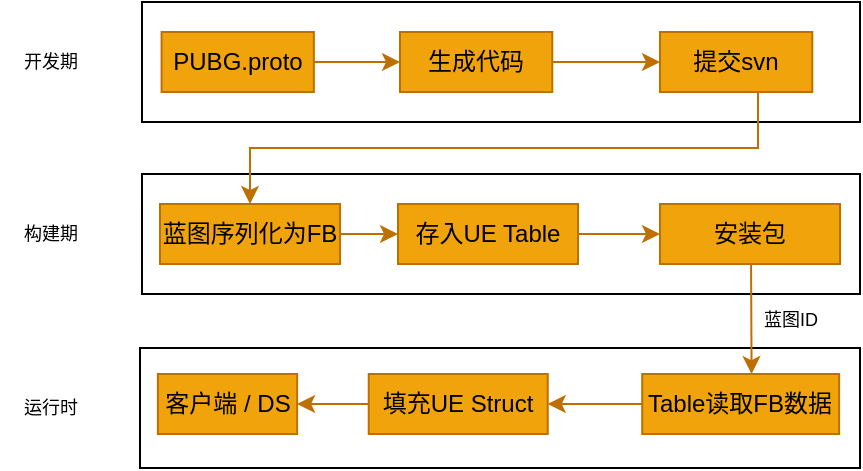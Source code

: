 <mxfile version="12.9.7" type="github">
  <diagram id="S4QJ8JYzNLD0_FDSVlSB" name="Page-1">
    <mxGraphModel dx="1422" dy="762" grid="1" gridSize="10" guides="1" tooltips="1" connect="1" arrows="1" fold="1" page="1" pageScale="1" pageWidth="827" pageHeight="1169" math="0" shadow="0">
      <root>
        <mxCell id="0" />
        <mxCell id="1" parent="0" />
        <mxCell id="5odIk9DSI-TOIc7SmUsg-1" value="" style="group" vertex="1" connectable="0" parent="1">
          <mxGeometry x="190" y="260" width="360" height="60" as="geometry" />
        </mxCell>
        <mxCell id="5odIk9DSI-TOIc7SmUsg-2" value="" style="rounded=0;whiteSpace=wrap;html=1;fontSize=9;fontColor=#FFFFFF;" vertex="1" parent="5odIk9DSI-TOIc7SmUsg-1">
          <mxGeometry width="360" height="60" as="geometry" />
        </mxCell>
        <mxCell id="5odIk9DSI-TOIc7SmUsg-3" value="&lt;font color=&quot;#000000&quot;&gt;Table读取FB数据&lt;/font&gt;" style="rounded=0;whiteSpace=wrap;html=1;fillColor=#f0a30a;strokeColor=#BD7000;fontColor=#FFFFFF;" vertex="1" parent="5odIk9DSI-TOIc7SmUsg-1">
          <mxGeometry x="251.105" y="13" width="98.453" height="30" as="geometry" />
        </mxCell>
        <mxCell id="5odIk9DSI-TOIc7SmUsg-4" value="&lt;font color=&quot;#000000&quot;&gt;填充UE Struct&lt;/font&gt;" style="rounded=0;whiteSpace=wrap;html=1;fillColor=#f0a30a;strokeColor=#BD7000;fontColor=#FFFFFF;" vertex="1" parent="5odIk9DSI-TOIc7SmUsg-1">
          <mxGeometry x="114.365" y="13" width="89.503" height="30" as="geometry" />
        </mxCell>
        <mxCell id="5odIk9DSI-TOIc7SmUsg-5" value="&lt;font color=&quot;#000000&quot;&gt;客户端 / DS&lt;/font&gt;" style="rounded=0;whiteSpace=wrap;html=1;fillColor=#f0a30a;strokeColor=#BD7000;fontColor=#FFFFFF;" vertex="1" parent="5odIk9DSI-TOIc7SmUsg-1">
          <mxGeometry x="8.95" y="13" width="69.613" height="30" as="geometry" />
        </mxCell>
        <mxCell id="5odIk9DSI-TOIc7SmUsg-6" style="edgeStyle=orthogonalEdgeStyle;rounded=0;orthogonalLoop=1;jettySize=auto;html=1;exitX=0;exitY=0.5;exitDx=0;exitDy=0;entryX=1;entryY=0.5;entryDx=0;entryDy=0;fontSize=9;fontColor=#FFFFFF;fillColor=#f0a30a;strokeColor=#BD7000;" edge="1" parent="5odIk9DSI-TOIc7SmUsg-1" source="5odIk9DSI-TOIc7SmUsg-3" target="5odIk9DSI-TOIc7SmUsg-4">
          <mxGeometry relative="1" as="geometry" />
        </mxCell>
        <mxCell id="5odIk9DSI-TOIc7SmUsg-7" style="edgeStyle=orthogonalEdgeStyle;rounded=0;orthogonalLoop=1;jettySize=auto;html=1;entryX=1;entryY=0.5;entryDx=0;entryDy=0;fontSize=9;fontColor=#FFFFFF;fillColor=#f0a30a;strokeColor=#BD7000;" edge="1" parent="5odIk9DSI-TOIc7SmUsg-1" source="5odIk9DSI-TOIc7SmUsg-4" target="5odIk9DSI-TOIc7SmUsg-5">
          <mxGeometry relative="1" as="geometry" />
        </mxCell>
        <mxCell id="5odIk9DSI-TOIc7SmUsg-8" value="" style="rounded=0;whiteSpace=wrap;html=1;fontSize=9;fontColor=#FFFFFF;" vertex="1" parent="1">
          <mxGeometry x="191" y="173" width="359" height="60" as="geometry" />
        </mxCell>
        <mxCell id="5odIk9DSI-TOIc7SmUsg-9" style="edgeStyle=orthogonalEdgeStyle;rounded=0;orthogonalLoop=1;jettySize=auto;html=1;entryX=0;entryY=0.5;entryDx=0;entryDy=0;fontSize=9;fontColor=#FFFFFF;fillColor=#f0a30a;strokeColor=#BD7000;" edge="1" parent="1" source="5odIk9DSI-TOIc7SmUsg-10" target="5odIk9DSI-TOIc7SmUsg-12">
          <mxGeometry relative="1" as="geometry" />
        </mxCell>
        <mxCell id="5odIk9DSI-TOIc7SmUsg-10" value="&lt;font color=&quot;#000000&quot;&gt;蓝图序列化为FB&lt;/font&gt;" style="rounded=0;whiteSpace=wrap;html=1;fillColor=#f0a30a;strokeColor=#BD7000;fontColor=#FFFFFF;" vertex="1" parent="1">
          <mxGeometry x="200" y="188" width="90" height="30" as="geometry" />
        </mxCell>
        <mxCell id="5odIk9DSI-TOIc7SmUsg-11" style="edgeStyle=orthogonalEdgeStyle;rounded=0;orthogonalLoop=1;jettySize=auto;html=1;entryX=0;entryY=0.5;entryDx=0;entryDy=0;fontSize=9;fontColor=#FFFFFF;fillColor=#f0a30a;strokeColor=#BD7000;" edge="1" parent="1" source="5odIk9DSI-TOIc7SmUsg-12" target="5odIk9DSI-TOIc7SmUsg-13">
          <mxGeometry relative="1" as="geometry" />
        </mxCell>
        <mxCell id="5odIk9DSI-TOIc7SmUsg-12" value="&lt;font color=&quot;#000000&quot;&gt;存入UE Table&lt;/font&gt;" style="rounded=0;whiteSpace=wrap;html=1;fillColor=#f0a30a;strokeColor=#BD7000;fontColor=#FFFFFF;" vertex="1" parent="1">
          <mxGeometry x="319" y="188" width="90" height="30" as="geometry" />
        </mxCell>
        <mxCell id="5odIk9DSI-TOIc7SmUsg-13" value="&lt;font color=&quot;#000000&quot;&gt;安装包&lt;/font&gt;" style="rounded=0;whiteSpace=wrap;html=1;fillColor=#f0a30a;strokeColor=#BD7000;fontColor=#FFFFFF;" vertex="1" parent="1">
          <mxGeometry x="450" y="188" width="90" height="30" as="geometry" />
        </mxCell>
        <mxCell id="5odIk9DSI-TOIc7SmUsg-14" value="&lt;font color=&quot;#000000&quot;&gt;蓝图ID&lt;/font&gt;" style="text;html=1;align=center;verticalAlign=middle;resizable=0;points=[];autosize=1;fontSize=9;fontColor=#FFFFFF;" vertex="1" parent="1">
          <mxGeometry x="490" y="236" width="50" height="20" as="geometry" />
        </mxCell>
        <mxCell id="5odIk9DSI-TOIc7SmUsg-15" value="&lt;font color=&quot;#000000&quot;&gt;开发期&lt;/font&gt;" style="text;html=1;align=center;verticalAlign=middle;resizable=0;points=[];autosize=1;fontSize=9;fontColor=#FFFFFF;" vertex="1" parent="1">
          <mxGeometry x="120" y="107" width="50" height="20" as="geometry" />
        </mxCell>
        <mxCell id="5odIk9DSI-TOIc7SmUsg-16" value="&lt;font color=&quot;#000000&quot;&gt;构建期&lt;/font&gt;" style="text;html=1;align=center;verticalAlign=middle;resizable=0;points=[];autosize=1;fontSize=9;fontColor=#FFFFFF;" vertex="1" parent="1">
          <mxGeometry x="120" y="193" width="50" height="20" as="geometry" />
        </mxCell>
        <mxCell id="5odIk9DSI-TOIc7SmUsg-17" value="" style="group" vertex="1" connectable="0" parent="1">
          <mxGeometry x="191" y="87" width="359" height="60" as="geometry" />
        </mxCell>
        <mxCell id="5odIk9DSI-TOIc7SmUsg-18" value="" style="rounded=0;whiteSpace=wrap;html=1;fontSize=9;fontColor=#FFFFFF;" vertex="1" parent="5odIk9DSI-TOIc7SmUsg-17">
          <mxGeometry width="359" height="60" as="geometry" />
        </mxCell>
        <mxCell id="5odIk9DSI-TOIc7SmUsg-26" style="edgeStyle=orthogonalEdgeStyle;rounded=0;orthogonalLoop=1;jettySize=auto;html=1;entryX=0;entryY=0.5;entryDx=0;entryDy=0;fillColor=#f0a30a;strokeColor=#BD7000;" edge="1" parent="5odIk9DSI-TOIc7SmUsg-17" source="5odIk9DSI-TOIc7SmUsg-19" target="5odIk9DSI-TOIc7SmUsg-25">
          <mxGeometry relative="1" as="geometry" />
        </mxCell>
        <mxCell id="5odIk9DSI-TOIc7SmUsg-19" value="&lt;font color=&quot;#000000&quot;&gt;PUBG.proto&lt;/font&gt;" style="rounded=0;whiteSpace=wrap;html=1;fillColor=#f0a30a;strokeColor=#BD7000;fontColor=#FFFFFF;" vertex="1" parent="5odIk9DSI-TOIc7SmUsg-17">
          <mxGeometry x="9.791" y="15" width="76.152" height="30" as="geometry" />
        </mxCell>
        <mxCell id="5odIk9DSI-TOIc7SmUsg-20" value="&lt;font color=&quot;#000000&quot;&gt;提交svn&lt;/font&gt;" style="rounded=0;whiteSpace=wrap;html=1;fillColor=#f0a30a;strokeColor=#BD7000;fontColor=#FFFFFF;" vertex="1" parent="5odIk9DSI-TOIc7SmUsg-17">
          <mxGeometry x="259.003" y="15" width="76.152" height="30" as="geometry" />
        </mxCell>
        <mxCell id="5odIk9DSI-TOIc7SmUsg-27" style="edgeStyle=orthogonalEdgeStyle;rounded=0;orthogonalLoop=1;jettySize=auto;html=1;entryX=0;entryY=0.5;entryDx=0;entryDy=0;fillColor=#f0a30a;strokeColor=#BD7000;" edge="1" parent="5odIk9DSI-TOIc7SmUsg-17" source="5odIk9DSI-TOIc7SmUsg-25" target="5odIk9DSI-TOIc7SmUsg-20">
          <mxGeometry relative="1" as="geometry" />
        </mxCell>
        <mxCell id="5odIk9DSI-TOIc7SmUsg-25" value="&lt;font color=&quot;#000000&quot;&gt;生成代码&lt;/font&gt;" style="rounded=0;whiteSpace=wrap;html=1;fillColor=#f0a30a;strokeColor=#BD7000;fontColor=#FFFFFF;" vertex="1" parent="5odIk9DSI-TOIc7SmUsg-17">
          <mxGeometry x="128.998" y="15" width="76.152" height="30" as="geometry" />
        </mxCell>
        <mxCell id="5odIk9DSI-TOIc7SmUsg-22" value="&lt;font color=&quot;#000000&quot;&gt;运行时&lt;/font&gt;" style="text;html=1;align=center;verticalAlign=middle;resizable=0;points=[];autosize=1;fontSize=9;fontColor=#FFFFFF;" vertex="1" parent="1">
          <mxGeometry x="120" y="280" width="50" height="20" as="geometry" />
        </mxCell>
        <mxCell id="5odIk9DSI-TOIc7SmUsg-23" value="" style="endArrow=classic;html=1;fontSize=9;fontColor=#FFFFFF;fillColor=#f0a30a;strokeColor=#BD7000;entryX=0.801;entryY=0.002;entryDx=0;entryDy=0;entryPerimeter=0;" edge="1" parent="1">
          <mxGeometry width="50" height="50" relative="1" as="geometry">
            <mxPoint x="495.53" y="218" as="sourcePoint" />
            <mxPoint x="495.799" y="273.06" as="targetPoint" />
          </mxGeometry>
        </mxCell>
        <mxCell id="5odIk9DSI-TOIc7SmUsg-24" style="edgeStyle=orthogonalEdgeStyle;rounded=0;orthogonalLoop=1;jettySize=auto;html=1;fillColor=#f0a30a;strokeColor=#BD7000;" edge="1" parent="1" source="5odIk9DSI-TOIc7SmUsg-20" target="5odIk9DSI-TOIc7SmUsg-10">
          <mxGeometry relative="1" as="geometry">
            <mxPoint x="440" y="150" as="targetPoint" />
            <Array as="points">
              <mxPoint x="499" y="160" />
              <mxPoint x="245" y="160" />
            </Array>
          </mxGeometry>
        </mxCell>
      </root>
    </mxGraphModel>
  </diagram>
</mxfile>
